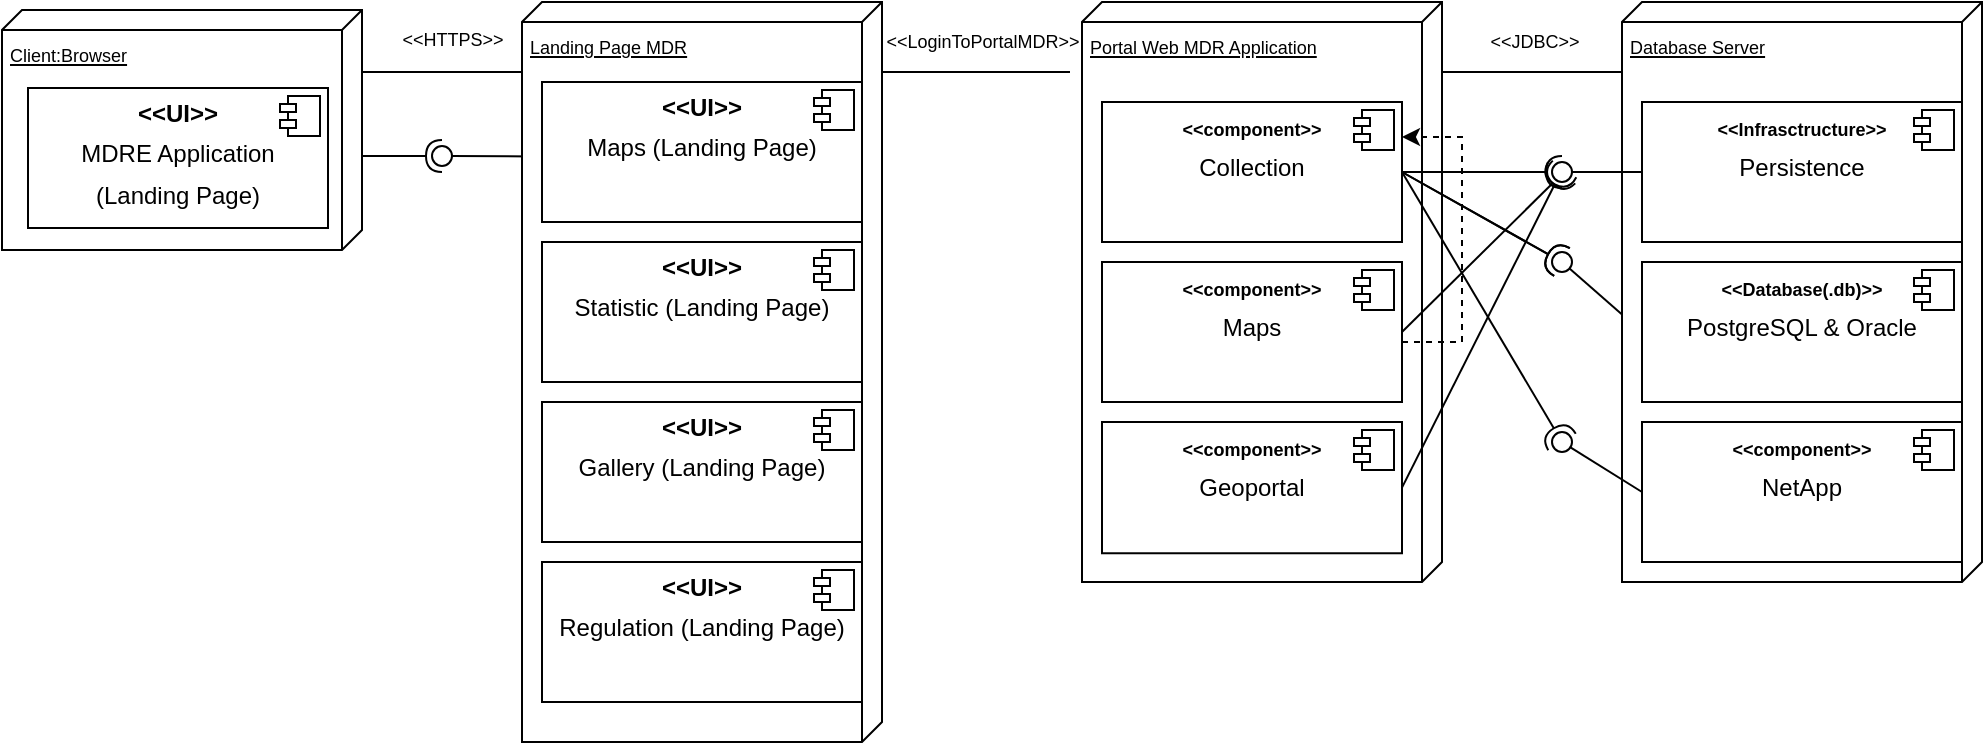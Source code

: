 <mxfile version="24.4.4" type="github">
  <diagram name="Page-1" id="lg8GERI4jvKTzHJQfLz6">
    <mxGraphModel dx="875" dy="1644" grid="1" gridSize="10" guides="1" tooltips="1" connect="1" arrows="1" fold="1" page="1" pageScale="1" pageWidth="850" pageHeight="1100" math="0" shadow="0">
      <root>
        <mxCell id="0" />
        <mxCell id="1" parent="0" />
        <mxCell id="dWrJF7Umer4r_7vTZvSn-57" value="" style="rounded=0;orthogonalLoop=1;jettySize=auto;html=1;endArrow=oval;endFill=0;sketch=0;sourcePerimeterSpacing=0;targetPerimeterSpacing=0;endSize=10;exitX=0;exitY=0.5;exitDx=0;exitDy=0;" edge="1" parent="1" source="dWrJF7Umer4r_7vTZvSn-51">
          <mxGeometry relative="1" as="geometry">
            <mxPoint x="854.0" y="-475" as="sourcePoint" />
            <mxPoint x="800" y="-430" as="targetPoint" />
          </mxGeometry>
        </mxCell>
        <mxCell id="dWrJF7Umer4r_7vTZvSn-43" value="" style="group" vertex="1" connectable="0" parent="1">
          <mxGeometry x="710" y="-556" width="126.0" height="31" as="geometry" />
        </mxCell>
        <mxCell id="dWrJF7Umer4r_7vTZvSn-44" style="edgeStyle=orthogonalEdgeStyle;rounded=0;orthogonalLoop=1;jettySize=auto;html=1;endArrow=none;endFill=0;" edge="1" parent="dWrJF7Umer4r_7vTZvSn-43">
          <mxGeometry relative="1" as="geometry">
            <mxPoint y="31" as="sourcePoint" />
            <mxPoint x="120.0" y="31" as="targetPoint" />
            <Array as="points">
              <mxPoint x="100.0" y="31" />
              <mxPoint x="100.0" y="31" />
            </Array>
          </mxGeometry>
        </mxCell>
        <mxCell id="dWrJF7Umer4r_7vTZvSn-45" value="&lt;font style=&quot;font-size: 9px;&quot;&gt;&amp;lt;&amp;lt;JDBC&amp;gt;&amp;gt;&lt;/font&gt;" style="text;html=1;align=center;verticalAlign=middle;resizable=0;points=[];autosize=1;strokeColor=none;fillColor=none;" vertex="1" parent="dWrJF7Umer4r_7vTZvSn-43">
          <mxGeometry x="41.0" width="70" height="30" as="geometry" />
        </mxCell>
        <mxCell id="dWrJF7Umer4r_7vTZvSn-42" value="" style="group" vertex="1" connectable="0" parent="1">
          <mxGeometry x="434.0" y="-556" width="136.0" height="31" as="geometry" />
        </mxCell>
        <mxCell id="dWrJF7Umer4r_7vTZvSn-40" style="edgeStyle=orthogonalEdgeStyle;rounded=0;orthogonalLoop=1;jettySize=auto;html=1;endArrow=none;endFill=0;" edge="1" parent="dWrJF7Umer4r_7vTZvSn-42">
          <mxGeometry relative="1" as="geometry">
            <mxPoint y="31" as="sourcePoint" />
            <mxPoint x="120.0" y="31" as="targetPoint" />
            <Array as="points">
              <mxPoint x="100.0" y="31" />
              <mxPoint x="100.0" y="31" />
            </Array>
          </mxGeometry>
        </mxCell>
        <mxCell id="dWrJF7Umer4r_7vTZvSn-41" value="&lt;font style=&quot;font-size: 9px;&quot;&gt;&amp;lt;&amp;lt;LoginToPortalMDR&amp;gt;&amp;gt;&lt;/font&gt;" style="text;html=1;align=center;verticalAlign=middle;resizable=0;points=[];autosize=1;strokeColor=none;fillColor=none;" vertex="1" parent="dWrJF7Umer4r_7vTZvSn-42">
          <mxGeometry x="16.0" width="120" height="30" as="geometry" />
        </mxCell>
        <mxCell id="dWrJF7Umer4r_7vTZvSn-13" value="" style="rounded=0;orthogonalLoop=1;jettySize=auto;html=1;endArrow=halfCircle;endFill=0;endSize=6;strokeWidth=1;sketch=0;" edge="1" parent="1">
          <mxGeometry relative="1" as="geometry">
            <mxPoint x="180" y="-483" as="sourcePoint" />
            <mxPoint x="240" y="-483" as="targetPoint" />
          </mxGeometry>
        </mxCell>
        <mxCell id="dWrJF7Umer4r_7vTZvSn-11" value="" style="group" vertex="1" connectable="0" parent="1">
          <mxGeometry x="20" y="-556" width="180" height="120" as="geometry" />
        </mxCell>
        <mxCell id="dWrJF7Umer4r_7vTZvSn-10" value="&lt;font style=&quot;font-size: 9px;&quot;&gt;Client:Browser&lt;/font&gt;" style="verticalAlign=top;align=left;spacingTop=8;spacingLeft=2;spacingRight=12;shape=cube;size=10;direction=south;fontStyle=4;html=1;whiteSpace=wrap;" vertex="1" parent="dWrJF7Umer4r_7vTZvSn-11">
          <mxGeometry width="180" height="120" as="geometry" />
        </mxCell>
        <mxCell id="dWrJF7Umer4r_7vTZvSn-8" value="&lt;p style=&quot;margin:0px;margin-top:6px;text-align:center;&quot;&gt;&lt;b&gt;&amp;lt;&amp;lt;UI&amp;gt;&amp;gt;&lt;/b&gt;&lt;/p&gt;&lt;p style=&quot;margin:0px;margin-top:6px;text-align:center;&quot;&gt;MDRE Application&lt;/p&gt;&lt;p style=&quot;margin:0px;margin-top:6px;text-align:center;&quot;&gt;(Landing Page)&lt;/p&gt;" style="align=left;overflow=fill;html=1;dropTarget=0;whiteSpace=wrap;" vertex="1" parent="dWrJF7Umer4r_7vTZvSn-11">
          <mxGeometry x="13" y="39" width="150" height="70" as="geometry" />
        </mxCell>
        <mxCell id="dWrJF7Umer4r_7vTZvSn-9" value="" style="shape=component;jettyWidth=8;jettyHeight=4;" vertex="1" parent="dWrJF7Umer4r_7vTZvSn-8">
          <mxGeometry x="1" width="20" height="20" relative="1" as="geometry">
            <mxPoint x="-24" y="4" as="offset" />
          </mxGeometry>
        </mxCell>
        <mxCell id="dWrJF7Umer4r_7vTZvSn-14" value="" style="rounded=0;orthogonalLoop=1;jettySize=auto;html=1;endArrow=oval;endFill=0;sketch=0;sourcePerimeterSpacing=0;targetPerimeterSpacing=0;endSize=10;exitX=0.209;exitY=0.993;exitDx=0;exitDy=0;exitPerimeter=0;" edge="1" parent="1">
          <mxGeometry relative="1" as="geometry">
            <mxPoint x="300.26" y="-482.67" as="sourcePoint" />
            <mxPoint x="240" y="-483" as="targetPoint" />
          </mxGeometry>
        </mxCell>
        <mxCell id="dWrJF7Umer4r_7vTZvSn-15" value="" style="ellipse;whiteSpace=wrap;html=1;align=center;aspect=fixed;fillColor=none;strokeColor=none;resizable=0;perimeter=centerPerimeter;rotatable=0;allowArrows=0;points=[];outlineConnect=1;" vertex="1" parent="1">
          <mxGeometry x="245" y="-440" width="10" height="10" as="geometry" />
        </mxCell>
        <mxCell id="dWrJF7Umer4r_7vTZvSn-23" style="edgeStyle=orthogonalEdgeStyle;rounded=0;orthogonalLoop=1;jettySize=auto;html=1;endArrow=none;endFill=0;" edge="1" parent="1">
          <mxGeometry relative="1" as="geometry">
            <mxPoint x="200.0" y="-525" as="sourcePoint" />
            <mxPoint x="320" y="-525" as="targetPoint" />
            <Array as="points">
              <mxPoint x="300" y="-525" />
              <mxPoint x="300" y="-525" />
            </Array>
          </mxGeometry>
        </mxCell>
        <mxCell id="dWrJF7Umer4r_7vTZvSn-24" value="&lt;font style=&quot;font-size: 9px;&quot;&gt;&amp;lt;&amp;lt;HTTPS&amp;gt;&amp;gt;&lt;/font&gt;" style="text;html=1;align=center;verticalAlign=middle;resizable=0;points=[];autosize=1;strokeColor=none;fillColor=none;" vertex="1" parent="1">
          <mxGeometry x="210" y="-557" width="70" height="30" as="geometry" />
        </mxCell>
        <mxCell id="dWrJF7Umer4r_7vTZvSn-29" value="" style="group" vertex="1" connectable="0" parent="1">
          <mxGeometry x="280" y="-560" width="180" height="370" as="geometry" />
        </mxCell>
        <mxCell id="dWrJF7Umer4r_7vTZvSn-12" value="&lt;font style=&quot;font-size: 9px;&quot;&gt;Landing Page MDR&lt;/font&gt;" style="verticalAlign=top;align=left;spacingTop=8;spacingLeft=2;spacingRight=12;shape=cube;size=10;direction=south;fontStyle=4;html=1;whiteSpace=wrap;" vertex="1" parent="dWrJF7Umer4r_7vTZvSn-29">
          <mxGeometry width="180" height="370" as="geometry" />
        </mxCell>
        <mxCell id="dWrJF7Umer4r_7vTZvSn-3" value="&lt;p style=&quot;margin:0px;margin-top:6px;text-align:center;&quot;&gt;&lt;b&gt;&amp;lt;&amp;lt;UI&amp;gt;&amp;gt;&lt;/b&gt;&lt;/p&gt;&lt;p style=&quot;margin:0px;margin-top:6px;text-align:center;&quot;&gt;&lt;span style=&quot;background-color: initial;&quot;&gt;Maps (Landing Page)&lt;/span&gt;&lt;br&gt;&lt;/p&gt;" style="align=left;overflow=fill;html=1;dropTarget=0;whiteSpace=wrap;" vertex="1" parent="dWrJF7Umer4r_7vTZvSn-29">
          <mxGeometry x="10" y="40" width="160" height="70" as="geometry" />
        </mxCell>
        <mxCell id="dWrJF7Umer4r_7vTZvSn-4" value="" style="shape=component;jettyWidth=8;jettyHeight=4;" vertex="1" parent="dWrJF7Umer4r_7vTZvSn-3">
          <mxGeometry x="1" width="20" height="20" relative="1" as="geometry">
            <mxPoint x="-24" y="4" as="offset" />
          </mxGeometry>
        </mxCell>
        <mxCell id="dWrJF7Umer4r_7vTZvSn-16" value="&lt;p style=&quot;margin:0px;margin-top:6px;text-align:center;&quot;&gt;&lt;b&gt;&amp;lt;&amp;lt;UI&amp;gt;&amp;gt;&lt;/b&gt;&lt;/p&gt;&lt;p style=&quot;margin:0px;margin-top:6px;text-align:center;&quot;&gt;&lt;span style=&quot;background-color: initial;&quot;&gt;Statistic (Landing Page)&lt;/span&gt;&lt;br&gt;&lt;/p&gt;" style="align=left;overflow=fill;html=1;dropTarget=0;whiteSpace=wrap;" vertex="1" parent="dWrJF7Umer4r_7vTZvSn-29">
          <mxGeometry x="10" y="120" width="160" height="70" as="geometry" />
        </mxCell>
        <mxCell id="dWrJF7Umer4r_7vTZvSn-17" value="" style="shape=component;jettyWidth=8;jettyHeight=4;" vertex="1" parent="dWrJF7Umer4r_7vTZvSn-16">
          <mxGeometry x="1" width="20" height="20" relative="1" as="geometry">
            <mxPoint x="-24" y="4" as="offset" />
          </mxGeometry>
        </mxCell>
        <mxCell id="dWrJF7Umer4r_7vTZvSn-18" value="&lt;p style=&quot;margin:0px;margin-top:6px;text-align:center;&quot;&gt;&lt;b&gt;&amp;lt;&amp;lt;UI&amp;gt;&amp;gt;&lt;/b&gt;&lt;/p&gt;&lt;p style=&quot;margin:0px;margin-top:6px;text-align:center;&quot;&gt;&lt;span style=&quot;background-color: initial;&quot;&gt;Gallery (Landing Page)&lt;/span&gt;&lt;br&gt;&lt;/p&gt;" style="align=left;overflow=fill;html=1;dropTarget=0;whiteSpace=wrap;" vertex="1" parent="dWrJF7Umer4r_7vTZvSn-29">
          <mxGeometry x="10" y="200" width="160" height="70" as="geometry" />
        </mxCell>
        <mxCell id="dWrJF7Umer4r_7vTZvSn-19" value="" style="shape=component;jettyWidth=8;jettyHeight=4;" vertex="1" parent="dWrJF7Umer4r_7vTZvSn-18">
          <mxGeometry x="1" width="20" height="20" relative="1" as="geometry">
            <mxPoint x="-24" y="4" as="offset" />
          </mxGeometry>
        </mxCell>
        <mxCell id="dWrJF7Umer4r_7vTZvSn-20" value="&lt;p style=&quot;margin:0px;margin-top:6px;text-align:center;&quot;&gt;&lt;b&gt;&amp;lt;&amp;lt;UI&amp;gt;&amp;gt;&lt;/b&gt;&lt;/p&gt;&lt;p style=&quot;margin:0px;margin-top:6px;text-align:center;&quot;&gt;&lt;span style=&quot;background-color: initial;&quot;&gt;Regulation (Landing Page)&lt;/span&gt;&lt;br&gt;&lt;/p&gt;" style="align=left;overflow=fill;html=1;dropTarget=0;whiteSpace=wrap;" vertex="1" parent="dWrJF7Umer4r_7vTZvSn-29">
          <mxGeometry x="10" y="280" width="160" height="70" as="geometry" />
        </mxCell>
        <mxCell id="dWrJF7Umer4r_7vTZvSn-21" value="" style="shape=component;jettyWidth=8;jettyHeight=4;" vertex="1" parent="dWrJF7Umer4r_7vTZvSn-20">
          <mxGeometry x="1" width="20" height="20" relative="1" as="geometry">
            <mxPoint x="-24" y="4" as="offset" />
          </mxGeometry>
        </mxCell>
        <mxCell id="dWrJF7Umer4r_7vTZvSn-46" value="" style="group" vertex="1" connectable="0" parent="1">
          <mxGeometry x="560" y="-560" width="180" height="290" as="geometry" />
        </mxCell>
        <mxCell id="dWrJF7Umer4r_7vTZvSn-31" value="&lt;font style=&quot;font-size: 9px;&quot;&gt;Portal Web MDR Application&lt;/font&gt;" style="verticalAlign=top;align=left;spacingTop=8;spacingLeft=2;spacingRight=12;shape=cube;size=10;direction=south;fontStyle=4;html=1;whiteSpace=wrap;" vertex="1" parent="dWrJF7Umer4r_7vTZvSn-46">
          <mxGeometry width="180" height="290" as="geometry" />
        </mxCell>
        <mxCell id="dWrJF7Umer4r_7vTZvSn-32" value="&lt;p style=&quot;margin:0px;margin-top:6px;text-align:center;&quot;&gt;&lt;b&gt;&lt;font style=&quot;font-size: 9px;&quot;&gt;&amp;lt;&amp;lt;component&amp;gt;&amp;gt;&lt;/font&gt;&lt;/b&gt;&lt;/p&gt;&lt;p style=&quot;margin:0px;margin-top:6px;text-align:center;&quot;&gt;&lt;span style=&quot;background-color: initial;&quot;&gt;Collection&lt;/span&gt;&lt;br&gt;&lt;/p&gt;" style="align=left;overflow=fill;html=1;dropTarget=0;whiteSpace=wrap;" vertex="1" parent="dWrJF7Umer4r_7vTZvSn-46">
          <mxGeometry x="10" y="50" width="150" height="70" as="geometry" />
        </mxCell>
        <mxCell id="dWrJF7Umer4r_7vTZvSn-33" value="" style="shape=component;jettyWidth=8;jettyHeight=4;" vertex="1" parent="dWrJF7Umer4r_7vTZvSn-32">
          <mxGeometry x="1" width="20" height="20" relative="1" as="geometry">
            <mxPoint x="-24" y="4" as="offset" />
          </mxGeometry>
        </mxCell>
        <mxCell id="dWrJF7Umer4r_7vTZvSn-70" style="edgeStyle=orthogonalEdgeStyle;rounded=0;orthogonalLoop=1;jettySize=auto;html=1;entryX=1;entryY=0.25;entryDx=0;entryDy=0;dashed=1;" edge="1" parent="dWrJF7Umer4r_7vTZvSn-46" source="dWrJF7Umer4r_7vTZvSn-34" target="dWrJF7Umer4r_7vTZvSn-32">
          <mxGeometry relative="1" as="geometry">
            <Array as="points">
              <mxPoint x="190" y="170" />
              <mxPoint x="190" y="68" />
            </Array>
          </mxGeometry>
        </mxCell>
        <mxCell id="dWrJF7Umer4r_7vTZvSn-34" value="&lt;p style=&quot;margin:0px;margin-top:6px;text-align:center;&quot;&gt;&lt;b&gt;&lt;font style=&quot;font-size: 9px;&quot;&gt;&amp;lt;&amp;lt;component&amp;gt;&amp;gt;&lt;/font&gt;&lt;/b&gt;&lt;/p&gt;&lt;p style=&quot;margin:0px;margin-top:6px;text-align:center;&quot;&gt;&lt;span style=&quot;background-color: initial;&quot;&gt;Maps&lt;/span&gt;&lt;br&gt;&lt;/p&gt;" style="align=left;overflow=fill;html=1;dropTarget=0;whiteSpace=wrap;" vertex="1" parent="dWrJF7Umer4r_7vTZvSn-46">
          <mxGeometry x="10" y="130" width="150" height="70" as="geometry" />
        </mxCell>
        <mxCell id="dWrJF7Umer4r_7vTZvSn-35" value="" style="shape=component;jettyWidth=8;jettyHeight=4;" vertex="1" parent="dWrJF7Umer4r_7vTZvSn-34">
          <mxGeometry x="1" width="20" height="20" relative="1" as="geometry">
            <mxPoint x="-24" y="4" as="offset" />
          </mxGeometry>
        </mxCell>
        <mxCell id="dWrJF7Umer4r_7vTZvSn-36" value="&lt;p style=&quot;margin:0px;margin-top:6px;text-align:center;&quot;&gt;&lt;b&gt;&lt;font style=&quot;font-size: 9px;&quot;&gt;&amp;lt;&amp;lt;component&amp;gt;&amp;gt;&lt;/font&gt;&lt;/b&gt;&lt;/p&gt;&lt;p style=&quot;margin:0px;margin-top:6px;text-align:center;&quot;&gt;&lt;span style=&quot;background-color: initial;&quot;&gt;Geoportal&lt;/span&gt;&lt;br&gt;&lt;/p&gt;" style="align=left;overflow=fill;html=1;dropTarget=0;whiteSpace=wrap;" vertex="1" parent="dWrJF7Umer4r_7vTZvSn-46">
          <mxGeometry x="10" y="210" width="150" height="65.63" as="geometry" />
        </mxCell>
        <mxCell id="dWrJF7Umer4r_7vTZvSn-37" value="" style="shape=component;jettyWidth=8;jettyHeight=4;" vertex="1" parent="dWrJF7Umer4r_7vTZvSn-36">
          <mxGeometry x="1" width="20" height="20" relative="1" as="geometry">
            <mxPoint x="-24" y="4" as="offset" />
          </mxGeometry>
        </mxCell>
        <mxCell id="dWrJF7Umer4r_7vTZvSn-47" value="" style="group" vertex="1" connectable="0" parent="1">
          <mxGeometry x="830" y="-560" width="180" height="290" as="geometry" />
        </mxCell>
        <mxCell id="dWrJF7Umer4r_7vTZvSn-48" value="&lt;font style=&quot;font-size: 9px;&quot;&gt;Database Server&lt;/font&gt;" style="verticalAlign=top;align=left;spacingTop=8;spacingLeft=2;spacingRight=12;shape=cube;size=10;direction=south;fontStyle=4;html=1;whiteSpace=wrap;" vertex="1" parent="dWrJF7Umer4r_7vTZvSn-47">
          <mxGeometry width="180" height="290" as="geometry" />
        </mxCell>
        <mxCell id="dWrJF7Umer4r_7vTZvSn-49" value="&lt;p style=&quot;margin:0px;margin-top:6px;text-align:center;&quot;&gt;&lt;b&gt;&lt;font style=&quot;font-size: 9px;&quot;&gt;&amp;lt;&amp;lt;Infrasctructure&amp;gt;&amp;gt;&lt;/font&gt;&lt;/b&gt;&lt;/p&gt;&lt;p style=&quot;margin:0px;margin-top:6px;text-align:center;&quot;&gt;Persistence&lt;/p&gt;" style="align=left;overflow=fill;html=1;dropTarget=0;whiteSpace=wrap;" vertex="1" parent="dWrJF7Umer4r_7vTZvSn-47">
          <mxGeometry x="10" y="50" width="160" height="70" as="geometry" />
        </mxCell>
        <mxCell id="dWrJF7Umer4r_7vTZvSn-50" value="" style="shape=component;jettyWidth=8;jettyHeight=4;" vertex="1" parent="dWrJF7Umer4r_7vTZvSn-49">
          <mxGeometry x="1" width="20" height="20" relative="1" as="geometry">
            <mxPoint x="-24" y="4" as="offset" />
          </mxGeometry>
        </mxCell>
        <mxCell id="dWrJF7Umer4r_7vTZvSn-51" value="&lt;p style=&quot;margin:0px;margin-top:6px;text-align:center;&quot;&gt;&lt;b&gt;&lt;font style=&quot;font-size: 9px;&quot;&gt;&amp;lt;&amp;lt;Database(.db)&amp;gt;&amp;gt;&lt;/font&gt;&lt;/b&gt;&lt;/p&gt;&lt;p style=&quot;margin:0px;margin-top:6px;text-align:center;&quot;&gt;PostgreSQL &amp;amp; Oracle&lt;/p&gt;" style="align=left;overflow=fill;html=1;dropTarget=0;whiteSpace=wrap;" vertex="1" parent="dWrJF7Umer4r_7vTZvSn-47">
          <mxGeometry x="10" y="130" width="160" height="70" as="geometry" />
        </mxCell>
        <mxCell id="dWrJF7Umer4r_7vTZvSn-52" value="" style="shape=component;jettyWidth=8;jettyHeight=4;" vertex="1" parent="dWrJF7Umer4r_7vTZvSn-51">
          <mxGeometry x="1" width="20" height="20" relative="1" as="geometry">
            <mxPoint x="-24" y="4" as="offset" />
          </mxGeometry>
        </mxCell>
        <mxCell id="dWrJF7Umer4r_7vTZvSn-53" value="&lt;p style=&quot;margin:0px;margin-top:6px;text-align:center;&quot;&gt;&lt;b&gt;&lt;font style=&quot;font-size: 9px;&quot;&gt;&amp;lt;&amp;lt;component&amp;gt;&amp;gt;&lt;/font&gt;&lt;/b&gt;&lt;/p&gt;&lt;p style=&quot;margin:0px;margin-top:6px;text-align:center;&quot;&gt;&lt;span style=&quot;background-color: initial;&quot;&gt;NetApp&lt;/span&gt;&lt;br&gt;&lt;/p&gt;" style="align=left;overflow=fill;html=1;dropTarget=0;whiteSpace=wrap;" vertex="1" parent="dWrJF7Umer4r_7vTZvSn-47">
          <mxGeometry x="10" y="210" width="160" height="70" as="geometry" />
        </mxCell>
        <mxCell id="dWrJF7Umer4r_7vTZvSn-54" value="" style="shape=component;jettyWidth=8;jettyHeight=4;" vertex="1" parent="dWrJF7Umer4r_7vTZvSn-53">
          <mxGeometry x="1" width="20" height="20" relative="1" as="geometry">
            <mxPoint x="-24" y="4" as="offset" />
          </mxGeometry>
        </mxCell>
        <mxCell id="dWrJF7Umer4r_7vTZvSn-56" value="" style="rounded=0;orthogonalLoop=1;jettySize=auto;html=1;endArrow=halfCircle;endFill=0;endSize=6;strokeWidth=1;sketch=0;exitX=1;exitY=0.5;exitDx=0;exitDy=0;" edge="1" parent="1" source="dWrJF7Umer4r_7vTZvSn-32">
          <mxGeometry relative="1" as="geometry">
            <mxPoint x="806" y="-452" as="sourcePoint" />
            <mxPoint x="800" y="-430" as="targetPoint" />
          </mxGeometry>
        </mxCell>
        <mxCell id="dWrJF7Umer4r_7vTZvSn-58" value="" style="ellipse;whiteSpace=wrap;html=1;align=center;aspect=fixed;fillColor=none;strokeColor=none;resizable=0;perimeter=centerPerimeter;rotatable=0;allowArrows=0;points=[];outlineConnect=1;" vertex="1" parent="1">
          <mxGeometry x="781" y="-457" width="10" height="10" as="geometry" />
        </mxCell>
        <mxCell id="dWrJF7Umer4r_7vTZvSn-59" value="" style="rounded=0;orthogonalLoop=1;jettySize=auto;html=1;endArrow=halfCircle;endFill=0;endSize=6;strokeWidth=1;sketch=0;fontSize=12;curved=1;exitX=1;exitY=0.5;exitDx=0;exitDy=0;" edge="1" parent="1" source="dWrJF7Umer4r_7vTZvSn-32">
          <mxGeometry relative="1" as="geometry">
            <mxPoint x="796" y="-400" as="sourcePoint" />
            <mxPoint x="800" y="-430" as="targetPoint" />
          </mxGeometry>
        </mxCell>
        <mxCell id="dWrJF7Umer4r_7vTZvSn-60" value="" style="ellipse;whiteSpace=wrap;html=1;align=center;aspect=fixed;fillColor=none;strokeColor=none;resizable=0;perimeter=centerPerimeter;rotatable=0;allowArrows=0;points=[];outlineConnect=1;" vertex="1" parent="1">
          <mxGeometry x="771" y="-405" width="10" height="10" as="geometry" />
        </mxCell>
        <mxCell id="dWrJF7Umer4r_7vTZvSn-61" value="" style="rounded=0;orthogonalLoop=1;jettySize=auto;html=1;endArrow=oval;endFill=0;sketch=0;sourcePerimeterSpacing=0;targetPerimeterSpacing=0;endSize=10;exitX=0;exitY=0.5;exitDx=0;exitDy=0;" edge="1" parent="1" source="dWrJF7Umer4r_7vTZvSn-49">
          <mxGeometry relative="1" as="geometry">
            <mxPoint x="850" y="-385" as="sourcePoint" />
            <mxPoint x="800" y="-475" as="targetPoint" />
          </mxGeometry>
        </mxCell>
        <mxCell id="dWrJF7Umer4r_7vTZvSn-62" value="" style="rounded=0;orthogonalLoop=1;jettySize=auto;html=1;endArrow=halfCircle;endFill=0;endSize=6;strokeWidth=1;sketch=0;fontSize=12;curved=1;exitX=1;exitY=0.5;exitDx=0;exitDy=0;" edge="1" parent="1" source="dWrJF7Umer4r_7vTZvSn-32">
          <mxGeometry relative="1" as="geometry">
            <mxPoint x="730" y="-465" as="sourcePoint" />
            <mxPoint x="800" y="-475" as="targetPoint" />
          </mxGeometry>
        </mxCell>
        <mxCell id="dWrJF7Umer4r_7vTZvSn-63" value="" style="rounded=0;orthogonalLoop=1;jettySize=auto;html=1;endArrow=halfCircle;endFill=0;endSize=6;strokeWidth=1;sketch=0;fontSize=12;curved=1;exitX=1;exitY=0.5;exitDx=0;exitDy=0;" edge="1" parent="1" source="dWrJF7Umer4r_7vTZvSn-34">
          <mxGeometry relative="1" as="geometry">
            <mxPoint x="720.25" y="-387.91" as="sourcePoint" />
            <mxPoint x="801" y="-475" as="targetPoint" />
          </mxGeometry>
        </mxCell>
        <mxCell id="dWrJF7Umer4r_7vTZvSn-64" value="" style="rounded=0;orthogonalLoop=1;jettySize=auto;html=1;endArrow=halfCircle;endFill=0;endSize=6;strokeWidth=1;sketch=0;fontSize=12;curved=1;exitX=1;exitY=0.5;exitDx=0;exitDy=0;" edge="1" parent="1" source="dWrJF7Umer4r_7vTZvSn-36">
          <mxGeometry relative="1" as="geometry">
            <mxPoint x="720.0" y="-323.185" as="sourcePoint" />
            <mxPoint x="800" y="-476" as="targetPoint" />
          </mxGeometry>
        </mxCell>
        <mxCell id="dWrJF7Umer4r_7vTZvSn-65" value="" style="rounded=0;orthogonalLoop=1;jettySize=auto;html=1;endArrow=halfCircle;endFill=0;endSize=6;strokeWidth=1;sketch=0;fontSize=12;curved=1;exitX=1;exitY=0.5;exitDx=0;exitDy=0;" edge="1" parent="1" source="dWrJF7Umer4r_7vTZvSn-32">
          <mxGeometry relative="1" as="geometry">
            <mxPoint x="730" y="-465" as="sourcePoint" />
            <mxPoint x="800" y="-340" as="targetPoint" />
          </mxGeometry>
        </mxCell>
        <mxCell id="dWrJF7Umer4r_7vTZvSn-66" value="" style="rounded=0;orthogonalLoop=1;jettySize=auto;html=1;endArrow=oval;endFill=0;sketch=0;sourcePerimeterSpacing=0;targetPerimeterSpacing=0;endSize=10;exitX=0;exitY=0.5;exitDx=0;exitDy=0;" edge="1" parent="1" source="dWrJF7Umer4r_7vTZvSn-53">
          <mxGeometry relative="1" as="geometry">
            <mxPoint x="850" y="-385" as="sourcePoint" />
            <mxPoint x="800" y="-340" as="targetPoint" />
          </mxGeometry>
        </mxCell>
      </root>
    </mxGraphModel>
  </diagram>
</mxfile>
